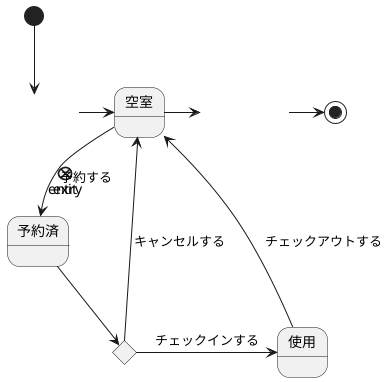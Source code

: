 @startuml
    state entry <<entryPoint>>
    state exit <<exitPoint>>
    state c <<choice>>
    entry -> 空室
    空室 --> 予約済 : 予約する
    予約済 --> c
    c -> 空室 : キャンセルする
    c -> 使用 : チェックインする
    使用 -> 空室 : チェックアウトする
    空室 -right-> exit
    [*] --> entry
    exit -> [*]
@enduml